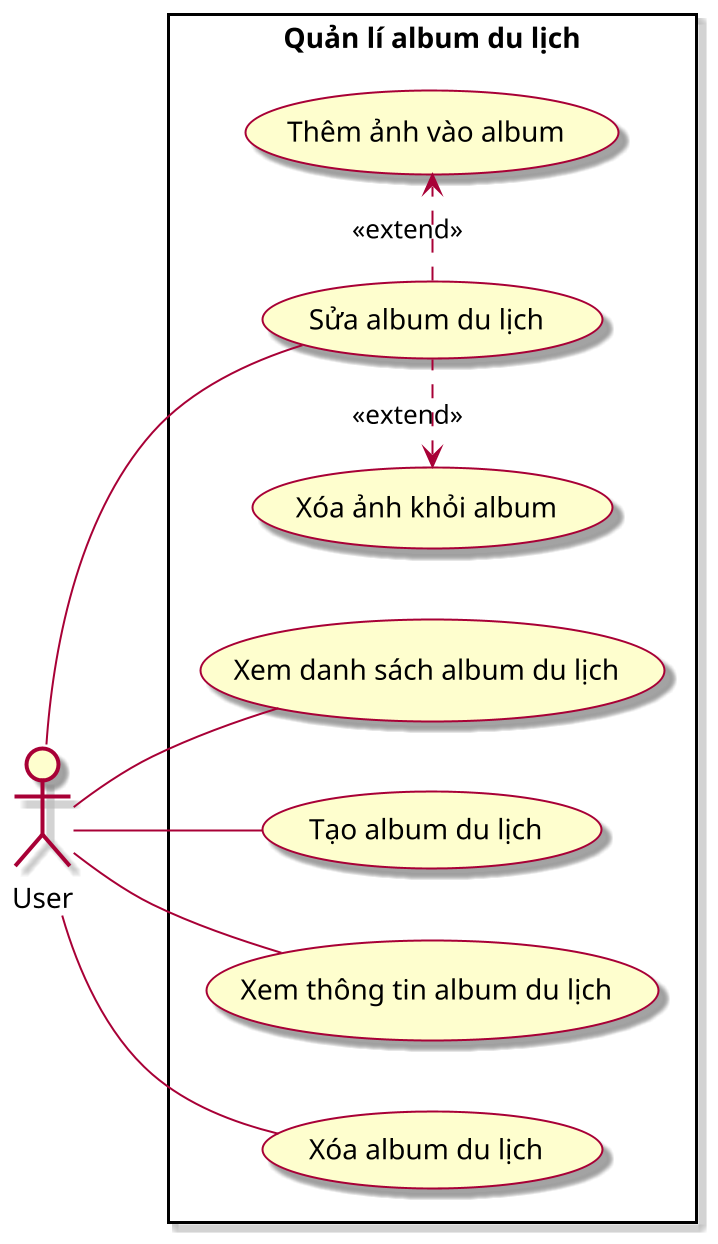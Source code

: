 @startuml ManageAlbumUC

left to right direction
skin rose
scale 2

actor "User" as u

rectangle "Quản lí album du lịch" {
    usecase "Xem danh sách album du lịch" as UC1
    usecase "Tạo album du lịch" as UC2
    usecase "Xem thông tin album du lịch" as UC3
    usecase "Sửa album du lịch" as UC4
    usecase "Xóa album du lịch" as UC5
    usecase "Thêm ảnh vào album" as UC6
    usecase "Xóa ảnh khỏi album" as UC7
}

u -- UC1
u -- UC2
u -- UC3
u -- UC4
u -- UC5

UC6 <.left. UC4 : <<extend>>
UC7 <.right. UC4 : <<extend>>

@enduml
